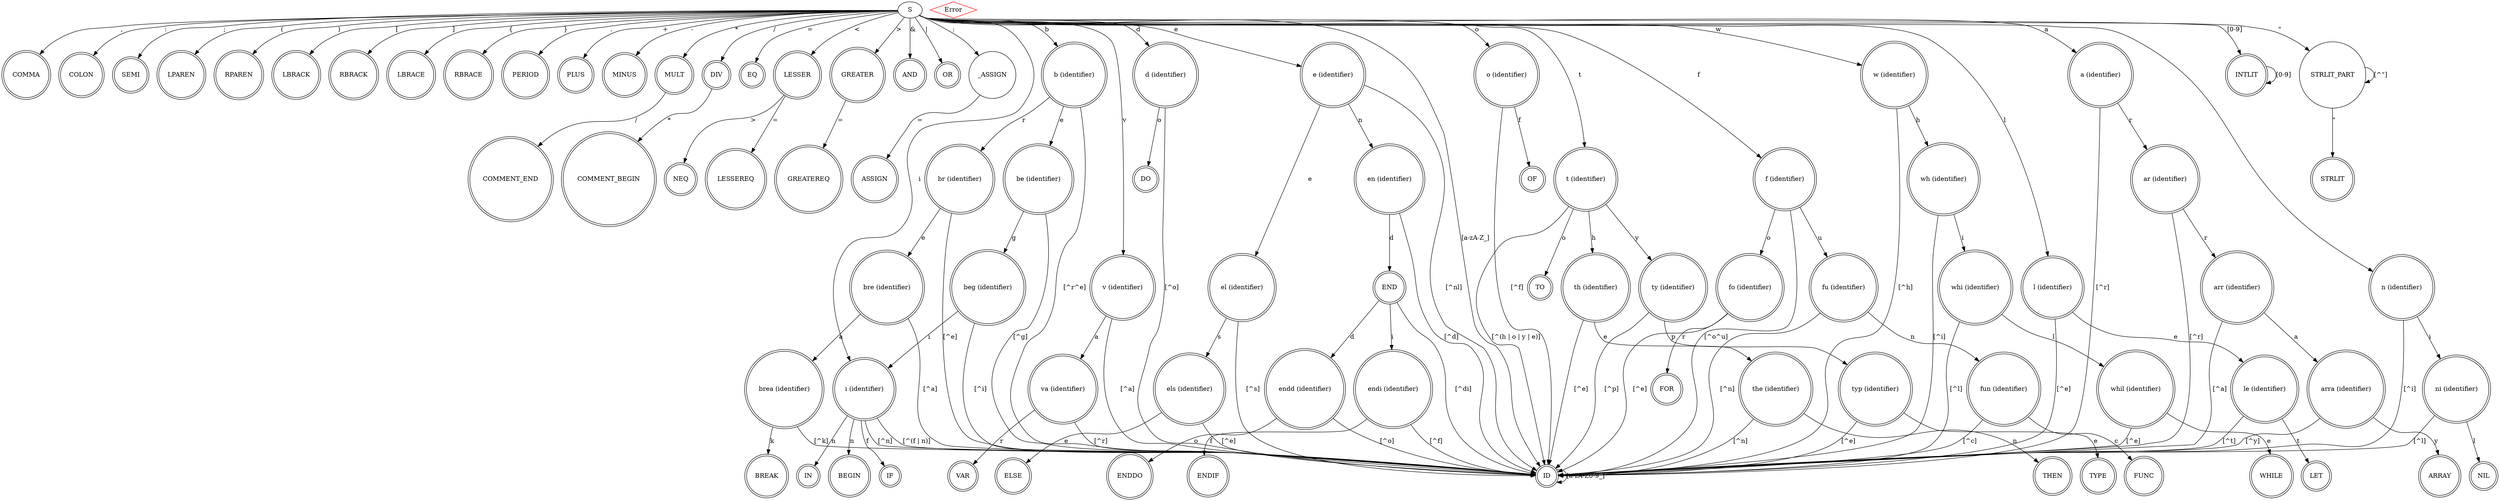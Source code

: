 digraph tiger {
	//	start state
	S;

	//	syntax error
	Error [color=red, shape=diamond];

	//	token types
	node [shape=doublecircle];
	S -> COMMA [label=","];
	S -> COLON [label=":"];
	S -> SEMI [label=";"];
	S -> LPAREN [label="("];
	S -> RPAREN [label=")"];
	S -> LBRACK [label="["];
	S -> RBRACK [label="]"];
	S -> LBRACE [label="{"];
	S -> RBRACE [label="}"];
	S -> PERIOD [label="."];
	S -> PLUS [label="+"];
	S -> MINUS [label="-"];
	S -> MULT [label="*"];
	S -> DIV [label="/"];
	S -> EQ [label="="];
	
	S -> LESSER [label="<"];
	LESSER -> NEQ [label=">"];
	S -> GREATER [label=">"];
	LESSER -> LESSEREQ [label="="];
	GREATER -> GREATEREQ [label="="];
	S -> AND [label="&"];
	S -> OR [label="|"];

	_ASSIGN [shape=circle];
	S -> _ASSIGN [label=":"];
	_ASSIGN -> ASSIGN [label="="];

	//	keywords
	ARRAY
	S -> a [label="a"];
	a [label="a (identifier)"];
	a -> ar [label="r"];
	a -> ID [label="[^r]"];
	ar [label="ar (identifier)"];
	ar -> arr [label="r"];
	ar -> ID [label="[^r]"];
	arr [label="arr (identifier)"];
	arr -> arra [label="a"];
	arr -> ID [label="[^a]"];
	arra [label="arra (identifier)"];
	arra -> ARRAY [label="y"];
	arra -> ID [label="[^y]"];

	//	TODO: tim
	BREAK
	S -> b [label="b"];
	b [label="b (identifier)"];
	b -> br [label="r"];
	b -> ID [label="[^r^e]"];
	br [label="br (identifier)"];
	br -> bre [label="e"];
	br -> ID [label="[^e]"];
	bre [label="bre (identifier)"];
	bre -> brea [label="a"];
	bre -> ID [label="[^a]"];
	brea [label="brea (identifier)"];
	brea -> BREAK [label="k"];
	brea -> ID [label="[^k]"];

	BEGIN
	b -> eBEGIN [label="e"];
	eBEGIN [label="be (identifier)"];
	eBEGIN -> g [label="g"];
	eBEGIN -> ID [label="[^g]"];
	g [label="beg (identifier)"];
	g -> i [label="i"];
	g -> ID [label="[^i]"];
	i [label="begi (identifier)"];
	i -> BEGIN[label="n"];
	i -> ID [label="[^n]"];

	DO
	S -> d [label="d"];
	d [label="d (identifier)"];	
	d -> ID [label="[^o]"];
	d -> DO [label="o"];
	FOR
	S -> f [label="f"];
	f [label="f (identifier)"];
	f -> fo [label="o"];
	f -> ID [label="[^o^u]"];
	fo [label="fo (identifier)"];
	fo -> FOR [label="r"];
	fo -> ID [label="[^e]"];
	FUNC
	f -> fu [label="u"];
	fu [label="fu (identifier)"];
	fu -> ID [label="[^n]"];
	fu -> fun [label="n"];
	fun -> FUNC [label="c"];
	fun -> ID [label="[^c]"];
	fun [label="fun (identifier)"];
	VAR
	S -> v [label="v"];
	v [label="v (identifier)"];
	v -> va [label="a"];
	v -> ID [label="[^a]"];
	va [label="va (identifier)"];
	va -> VAR [label="r"];
    va -> ID [label="[^r]"];

	//	TODO: matt
	IF;
	S -> i [label="i"];
	i [label="i (identifier)"];
	i -> ID [label="[^(f | n)]"];
	i -> IF [label="f"];


	IN;
	i -> IN [label="n"];

	LET;
	S -> l [label="l"];
	l [label="l (identifier)"];
	l -> ID [label="[^e]"];
	l -> le [label="e"];
	le [label="le (identifier)"];
	le -> ID [label="[^t]"];
	le -> LET [label ="t"];

	OF;
	S-> o [label="o"];
	o [label="o (identifier)"];
	o -> ID [label="[^f]"];
	o -> OF [label="f"];

	THEN;
	S -> t [label="t"];
	t [label="t (identifier)"];
	t -> ID [label="[^(h | o | y | e)]"];
	t -> th [label="h"];
	th [label="th (identifier)"];
	th -> ID [label="[^e]"];
	th -> the [label="e"];
	the [label="the (identifier)"];
	the -> ID [label="[^n]"];
	the -> THEN [label="n"];

	TO;
	t -> TO [label="o"];

	TYPE;
	t -> ty [label ="y"];
	ty [label="ty (identifier)"];
	ty -> ID [label="[^p]"];
	ty -> typ [label="p"];
	typ [label="typ (identifier)"];
	typ -> ID [label="[^e]"];
	typ -> TYPE [label="e"];


	ENDIF;
	S -> e [label="e"];
	e [label="e (identifier)"];
	e -> ID [label="[^nl]"];//
	e -> en [label="n"];
	en [label="en (identifier)"];
	en -> ID [label="[^d]"];
	en -> END [label="d"];
	END;//
	END -> ID [label="[^di]"];//
	END -> endi [label="i"];
	endi [label="endi (identifier)"];
	endi -> ID [label="[^f]"];
	endi -> ENDIF [label="f"];


	ENDDO;
	END -> endd [label="d"];
	endd -> ENDDO [label="o"];
	endd [label="endd (identifier)"];
	endd -> ID [label="[^o]"];


	ELSE;
	e -> el [label="e"];
	el [label="el (identifier)"];
	el -> els [label="s"];
	el -> ID [label="[^s]"];
	els [label="els (identifier)"];
	els -> ELSE [label="e"];
	els -> ID [label="[^e]"];


	END;


	WHILE;
	S -> w [label="w"];
	w -> wh [label="h"];
	w -> ID [label="[^h]"];
	w [label="w (identifier)"];
	wh -> whi [label="i"];
	wh -> ID [label="[^i]"];
	wh [label="wh (identifier)"];
	whi -> whil [label="l"];
	whi -> ID [label="[^l]"];
	whi [label="whi (identifier)"];
	whil -> WHILE [label="e"];
	whil -> ID [label="[^e]"];
	whil [label="whil (identifier)"];


	NIL;
	S -> n;
	n -> ni [label="i"];
	n -> ID [label="[^i]"];
	n [label="n (identifier)"];
	ni -> NIL [label="l"];
	ni -> ID [label="[^l]"];
	ni [label="ni (identifier)"];


	//	comments
	DIV -> COMMENT_BEGIN [label="*"];
	MULT -> COMMENT_END [label="/"];


	//	data
	ID;
	S -> ID [label="[a-zA-Z_]"];
	ID -> ID [label="[a-zA-Z0-9_]"];

	INTLIT;
	S -> INTLIT [label="[0-9]"];
	INTLIT -> INTLIT [label="[0-9]"];

	STRLIT;
	STRLIT_PART [shape=circle];	//	not an accept state
	S -> STRLIT_PART [label="\""];
	STRLIT_PART -> STRLIT_PART [label="[^\"]"];	//	FIXME: is regex ok?
	STRLIT_PART -> STRLIT [label="\""];
}